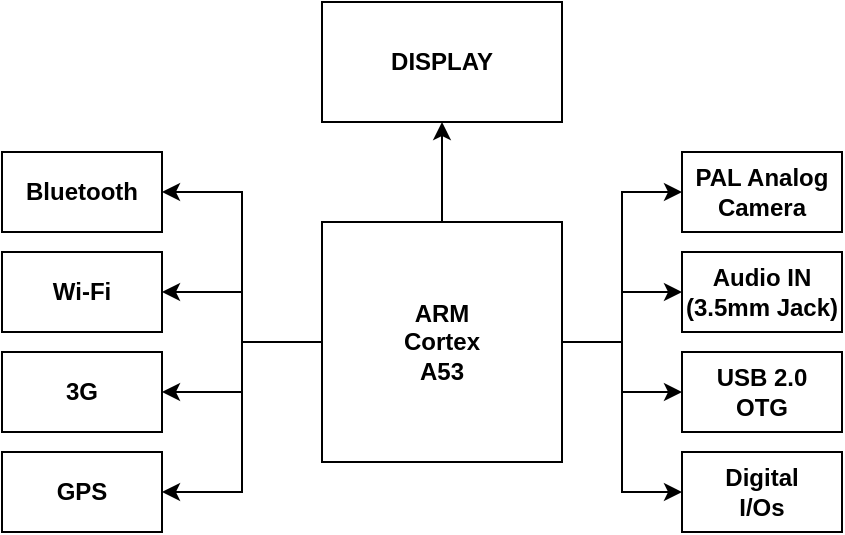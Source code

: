 <mxfile version="17.1.2" type="github">
  <diagram id="bnbP6OcpH1NLOzMTCmPw" name="Page-1">
    <mxGraphModel dx="744" dy="403" grid="1" gridSize="10" guides="1" tooltips="1" connect="1" arrows="1" fold="1" page="1" pageScale="1" pageWidth="827" pageHeight="1169" math="0" shadow="0">
      <root>
        <mxCell id="0" />
        <mxCell id="1" parent="0" />
        <mxCell id="xFkp3cyiKku6F0Zyy1Ib-4" style="edgeStyle=orthogonalEdgeStyle;rounded=0;orthogonalLoop=1;jettySize=auto;html=1;entryX=0.5;entryY=1;entryDx=0;entryDy=0;" edge="1" parent="1" source="xFkp3cyiKku6F0Zyy1Ib-1" target="xFkp3cyiKku6F0Zyy1Ib-3">
          <mxGeometry relative="1" as="geometry" />
        </mxCell>
        <mxCell id="xFkp3cyiKku6F0Zyy1Ib-13" style="edgeStyle=orthogonalEdgeStyle;rounded=0;orthogonalLoop=1;jettySize=auto;html=1;" edge="1" parent="1" source="xFkp3cyiKku6F0Zyy1Ib-1" target="xFkp3cyiKku6F0Zyy1Ib-9">
          <mxGeometry relative="1" as="geometry" />
        </mxCell>
        <mxCell id="xFkp3cyiKku6F0Zyy1Ib-14" style="edgeStyle=orthogonalEdgeStyle;rounded=0;orthogonalLoop=1;jettySize=auto;html=1;entryX=1;entryY=0.5;entryDx=0;entryDy=0;" edge="1" parent="1" source="xFkp3cyiKku6F0Zyy1Ib-1" target="xFkp3cyiKku6F0Zyy1Ib-10">
          <mxGeometry relative="1" as="geometry" />
        </mxCell>
        <mxCell id="xFkp3cyiKku6F0Zyy1Ib-15" style="edgeStyle=orthogonalEdgeStyle;rounded=0;orthogonalLoop=1;jettySize=auto;html=1;entryX=1;entryY=0.5;entryDx=0;entryDy=0;" edge="1" parent="1" source="xFkp3cyiKku6F0Zyy1Ib-1" target="xFkp3cyiKku6F0Zyy1Ib-11">
          <mxGeometry relative="1" as="geometry" />
        </mxCell>
        <mxCell id="xFkp3cyiKku6F0Zyy1Ib-16" style="edgeStyle=orthogonalEdgeStyle;rounded=0;orthogonalLoop=1;jettySize=auto;html=1;entryX=1;entryY=0.5;entryDx=0;entryDy=0;" edge="1" parent="1" source="xFkp3cyiKku6F0Zyy1Ib-1" target="xFkp3cyiKku6F0Zyy1Ib-12">
          <mxGeometry relative="1" as="geometry" />
        </mxCell>
        <mxCell id="xFkp3cyiKku6F0Zyy1Ib-22" style="edgeStyle=orthogonalEdgeStyle;rounded=0;orthogonalLoop=1;jettySize=auto;html=1;entryX=0;entryY=0.5;entryDx=0;entryDy=0;" edge="1" parent="1" source="xFkp3cyiKku6F0Zyy1Ib-1" target="xFkp3cyiKku6F0Zyy1Ib-18">
          <mxGeometry relative="1" as="geometry" />
        </mxCell>
        <mxCell id="xFkp3cyiKku6F0Zyy1Ib-23" style="edgeStyle=orthogonalEdgeStyle;rounded=0;orthogonalLoop=1;jettySize=auto;html=1;entryX=0;entryY=0.5;entryDx=0;entryDy=0;" edge="1" parent="1" source="xFkp3cyiKku6F0Zyy1Ib-1" target="xFkp3cyiKku6F0Zyy1Ib-19">
          <mxGeometry relative="1" as="geometry" />
        </mxCell>
        <mxCell id="xFkp3cyiKku6F0Zyy1Ib-24" style="edgeStyle=orthogonalEdgeStyle;rounded=0;orthogonalLoop=1;jettySize=auto;html=1;entryX=0;entryY=0.5;entryDx=0;entryDy=0;" edge="1" parent="1" source="xFkp3cyiKku6F0Zyy1Ib-1" target="xFkp3cyiKku6F0Zyy1Ib-20">
          <mxGeometry relative="1" as="geometry" />
        </mxCell>
        <mxCell id="xFkp3cyiKku6F0Zyy1Ib-25" style="edgeStyle=orthogonalEdgeStyle;rounded=0;orthogonalLoop=1;jettySize=auto;html=1;entryX=0;entryY=0.5;entryDx=0;entryDy=0;" edge="1" parent="1" source="xFkp3cyiKku6F0Zyy1Ib-1" target="xFkp3cyiKku6F0Zyy1Ib-21">
          <mxGeometry relative="1" as="geometry" />
        </mxCell>
        <mxCell id="xFkp3cyiKku6F0Zyy1Ib-1" value="&lt;b&gt;ARM&lt;br&gt;Cortex&lt;br&gt;A53&lt;/b&gt;" style="whiteSpace=wrap;html=1;aspect=fixed;" vertex="1" parent="1">
          <mxGeometry x="340" y="170" width="120" height="120" as="geometry" />
        </mxCell>
        <mxCell id="xFkp3cyiKku6F0Zyy1Ib-3" value="&lt;b&gt;DISPLAY&lt;/b&gt;" style="rounded=0;whiteSpace=wrap;html=1;" vertex="1" parent="1">
          <mxGeometry x="340" y="60" width="120" height="60" as="geometry" />
        </mxCell>
        <mxCell id="xFkp3cyiKku6F0Zyy1Ib-9" value="&lt;b&gt;Bluetooth&lt;/b&gt;" style="rounded=0;whiteSpace=wrap;html=1;" vertex="1" parent="1">
          <mxGeometry x="180" y="135" width="80" height="40" as="geometry" />
        </mxCell>
        <mxCell id="xFkp3cyiKku6F0Zyy1Ib-10" value="&lt;b&gt;Wi-Fi&lt;/b&gt;" style="rounded=0;whiteSpace=wrap;html=1;" vertex="1" parent="1">
          <mxGeometry x="180" y="185" width="80" height="40" as="geometry" />
        </mxCell>
        <mxCell id="xFkp3cyiKku6F0Zyy1Ib-11" value="&lt;b&gt;3G&lt;/b&gt;" style="rounded=0;whiteSpace=wrap;html=1;" vertex="1" parent="1">
          <mxGeometry x="180" y="235" width="80" height="40" as="geometry" />
        </mxCell>
        <mxCell id="xFkp3cyiKku6F0Zyy1Ib-12" value="&lt;b&gt;GPS&lt;/b&gt;" style="rounded=0;whiteSpace=wrap;html=1;" vertex="1" parent="1">
          <mxGeometry x="180" y="285" width="80" height="40" as="geometry" />
        </mxCell>
        <mxCell id="xFkp3cyiKku6F0Zyy1Ib-18" value="&lt;b&gt;PAL Analog&lt;br&gt;Camera&lt;/b&gt;" style="rounded=0;whiteSpace=wrap;html=1;" vertex="1" parent="1">
          <mxGeometry x="520" y="135" width="80" height="40" as="geometry" />
        </mxCell>
        <mxCell id="xFkp3cyiKku6F0Zyy1Ib-19" value="Audio IN&lt;br&gt;(3.5mm Jack)" style="rounded=0;whiteSpace=wrap;html=1;fontStyle=1" vertex="1" parent="1">
          <mxGeometry x="520" y="185" width="80" height="40" as="geometry" />
        </mxCell>
        <mxCell id="xFkp3cyiKku6F0Zyy1Ib-20" value="USB 2.0&lt;br&gt;OTG" style="rounded=0;whiteSpace=wrap;html=1;fontStyle=1" vertex="1" parent="1">
          <mxGeometry x="520" y="235" width="80" height="40" as="geometry" />
        </mxCell>
        <mxCell id="xFkp3cyiKku6F0Zyy1Ib-21" value="&lt;b&gt;Digital&lt;br&gt;I/Os&lt;/b&gt;" style="rounded=0;whiteSpace=wrap;html=1;" vertex="1" parent="1">
          <mxGeometry x="520" y="285" width="80" height="40" as="geometry" />
        </mxCell>
      </root>
    </mxGraphModel>
  </diagram>
</mxfile>
